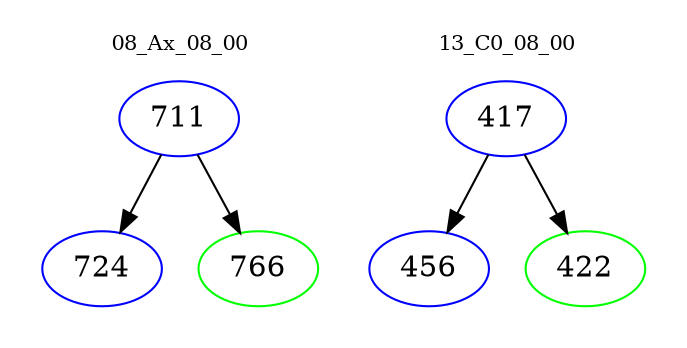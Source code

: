 digraph{
subgraph cluster_0 {
color = white
label = "08_Ax_08_00";
fontsize=10;
T0_711 [label="711", color="blue"]
T0_711 -> T0_724 [color="black"]
T0_724 [label="724", color="blue"]
T0_711 -> T0_766 [color="black"]
T0_766 [label="766", color="green"]
}
subgraph cluster_1 {
color = white
label = "13_C0_08_00";
fontsize=10;
T1_417 [label="417", color="blue"]
T1_417 -> T1_456 [color="black"]
T1_456 [label="456", color="blue"]
T1_417 -> T1_422 [color="black"]
T1_422 [label="422", color="green"]
}
}

